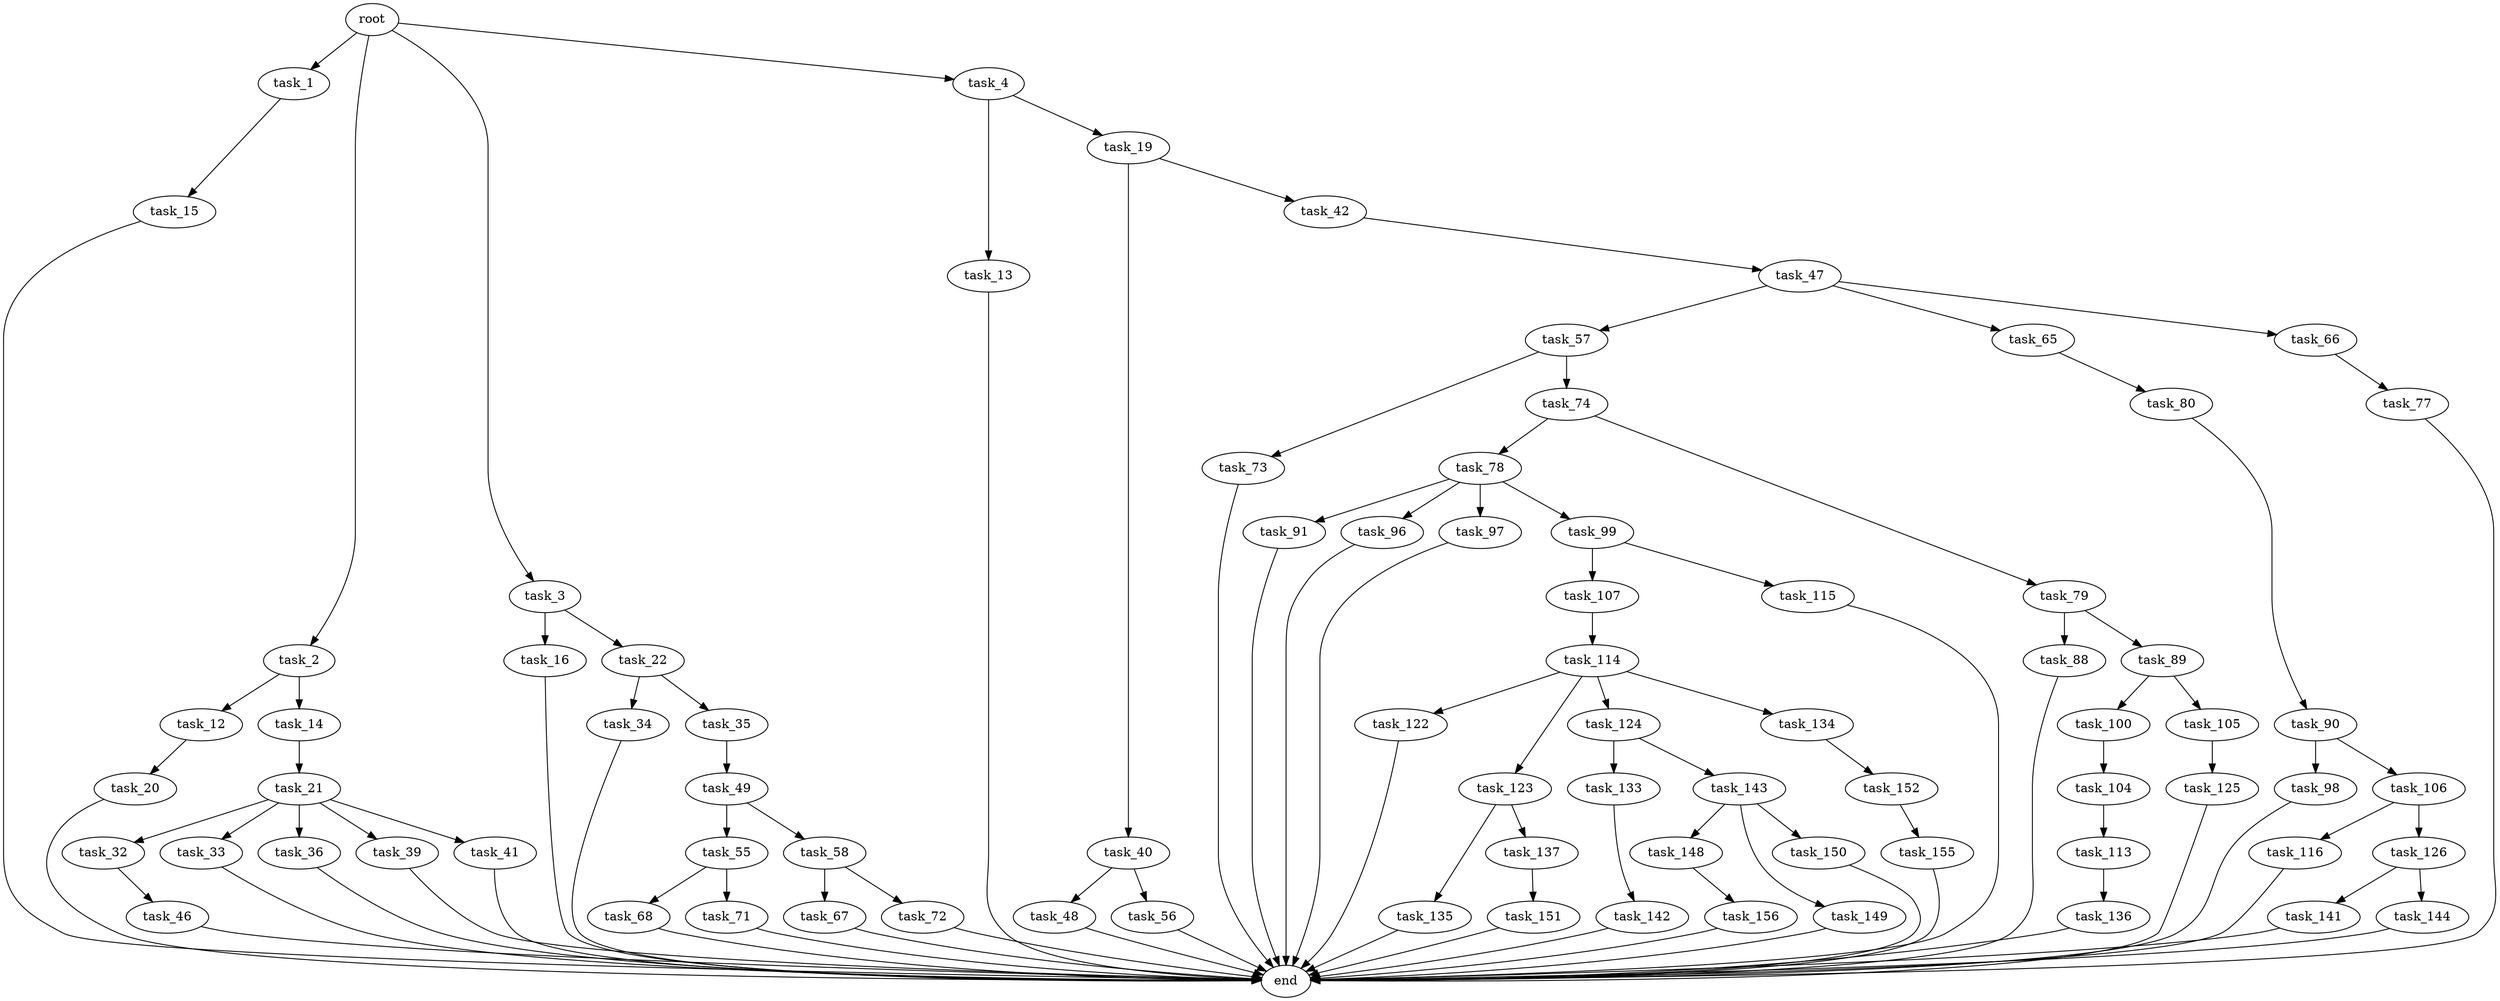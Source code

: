 digraph G {
  root [size="0.000000"];
  task_1 [size="5175077919.000000"];
  task_2 [size="324220930817.000000"];
  task_3 [size="68719476736.000000"];
  task_4 [size="18288505756.000000"];
  task_15 [size="42808797503.000000"];
  task_12 [size="1389696533.000000"];
  task_14 [size="549755813888.000000"];
  task_16 [size="815836050450.000000"];
  task_22 [size="153302617632.000000"];
  task_13 [size="98788753836.000000"];
  task_19 [size="54826171715.000000"];
  task_20 [size="245545855419.000000"];
  end [size="0.000000"];
  task_21 [size="1073741824000.000000"];
  task_40 [size="13089904984.000000"];
  task_42 [size="58557327361.000000"];
  task_32 [size="23436836274.000000"];
  task_33 [size="68719476736.000000"];
  task_36 [size="8589934592.000000"];
  task_39 [size="417037357248.000000"];
  task_41 [size="509694575429.000000"];
  task_34 [size="7578942886.000000"];
  task_35 [size="40321521675.000000"];
  task_46 [size="162408206478.000000"];
  task_49 [size="1073741824000.000000"];
  task_48 [size="24450514228.000000"];
  task_56 [size="231928233984.000000"];
  task_47 [size="7055100616.000000"];
  task_57 [size="549755813888.000000"];
  task_65 [size="8589934592.000000"];
  task_66 [size="390897773994.000000"];
  task_55 [size="549755813888.000000"];
  task_58 [size="68719476736.000000"];
  task_68 [size="4212570660.000000"];
  task_71 [size="134217728000.000000"];
  task_73 [size="848039849488.000000"];
  task_74 [size="782757789696.000000"];
  task_67 [size="900747761.000000"];
  task_72 [size="4659662018.000000"];
  task_80 [size="41453400303.000000"];
  task_77 [size="10650533766.000000"];
  task_78 [size="22597818759.000000"];
  task_79 [size="549755813888.000000"];
  task_91 [size="68719476736.000000"];
  task_96 [size="1290511821883.000000"];
  task_97 [size="3855407091.000000"];
  task_99 [size="549755813888.000000"];
  task_88 [size="13772142150.000000"];
  task_89 [size="18178216358.000000"];
  task_90 [size="134217728000.000000"];
  task_100 [size="31188585589.000000"];
  task_105 [size="68719476736.000000"];
  task_98 [size="231928233984.000000"];
  task_106 [size="112124649199.000000"];
  task_107 [size="3269186814.000000"];
  task_115 [size="365066982704.000000"];
  task_104 [size="545525038430.000000"];
  task_113 [size="4306195495.000000"];
  task_125 [size="4828480525.000000"];
  task_116 [size="487667216799.000000"];
  task_126 [size="3090666799.000000"];
  task_114 [size="68719476736.000000"];
  task_136 [size="39030203237.000000"];
  task_122 [size="8589934592.000000"];
  task_123 [size="1073741824000.000000"];
  task_124 [size="549755813888.000000"];
  task_134 [size="5791620112.000000"];
  task_135 [size="30973554728.000000"];
  task_137 [size="231928233984.000000"];
  task_133 [size="39302773964.000000"];
  task_143 [size="6329410221.000000"];
  task_141 [size="2967705512.000000"];
  task_144 [size="180391684644.000000"];
  task_142 [size="231928233984.000000"];
  task_152 [size="168949286428.000000"];
  task_151 [size="232255700830.000000"];
  task_148 [size="688900257.000000"];
  task_149 [size="41096694412.000000"];
  task_150 [size="40217052691.000000"];
  task_156 [size="173944799065.000000"];
  task_155 [size="3446459750.000000"];

  root -> task_1 [size="1.000000"];
  root -> task_2 [size="1.000000"];
  root -> task_3 [size="1.000000"];
  root -> task_4 [size="1.000000"];
  task_1 -> task_15 [size="209715200.000000"];
  task_2 -> task_12 [size="301989888.000000"];
  task_2 -> task_14 [size="301989888.000000"];
  task_3 -> task_16 [size="134217728.000000"];
  task_3 -> task_22 [size="134217728.000000"];
  task_4 -> task_13 [size="301989888.000000"];
  task_4 -> task_19 [size="301989888.000000"];
  task_15 -> end [size="1.000000"];
  task_12 -> task_20 [size="75497472.000000"];
  task_14 -> task_21 [size="536870912.000000"];
  task_16 -> end [size="1.000000"];
  task_22 -> task_34 [size="134217728.000000"];
  task_22 -> task_35 [size="134217728.000000"];
  task_13 -> end [size="1.000000"];
  task_19 -> task_40 [size="209715200.000000"];
  task_19 -> task_42 [size="209715200.000000"];
  task_20 -> end [size="1.000000"];
  task_21 -> task_32 [size="838860800.000000"];
  task_21 -> task_33 [size="838860800.000000"];
  task_21 -> task_36 [size="838860800.000000"];
  task_21 -> task_39 [size="838860800.000000"];
  task_21 -> task_41 [size="838860800.000000"];
  task_40 -> task_48 [size="411041792.000000"];
  task_40 -> task_56 [size="411041792.000000"];
  task_42 -> task_47 [size="75497472.000000"];
  task_32 -> task_46 [size="33554432.000000"];
  task_33 -> end [size="1.000000"];
  task_36 -> end [size="1.000000"];
  task_39 -> end [size="1.000000"];
  task_41 -> end [size="1.000000"];
  task_34 -> end [size="1.000000"];
  task_35 -> task_49 [size="838860800.000000"];
  task_46 -> end [size="1.000000"];
  task_49 -> task_55 [size="838860800.000000"];
  task_49 -> task_58 [size="838860800.000000"];
  task_48 -> end [size="1.000000"];
  task_56 -> end [size="1.000000"];
  task_47 -> task_57 [size="33554432.000000"];
  task_47 -> task_65 [size="33554432.000000"];
  task_47 -> task_66 [size="33554432.000000"];
  task_57 -> task_73 [size="536870912.000000"];
  task_57 -> task_74 [size="536870912.000000"];
  task_65 -> task_80 [size="33554432.000000"];
  task_66 -> task_77 [size="411041792.000000"];
  task_55 -> task_68 [size="536870912.000000"];
  task_55 -> task_71 [size="536870912.000000"];
  task_58 -> task_67 [size="134217728.000000"];
  task_58 -> task_72 [size="134217728.000000"];
  task_68 -> end [size="1.000000"];
  task_71 -> end [size="1.000000"];
  task_73 -> end [size="1.000000"];
  task_74 -> task_78 [size="679477248.000000"];
  task_74 -> task_79 [size="679477248.000000"];
  task_67 -> end [size="1.000000"];
  task_72 -> end [size="1.000000"];
  task_80 -> task_90 [size="838860800.000000"];
  task_77 -> end [size="1.000000"];
  task_78 -> task_91 [size="838860800.000000"];
  task_78 -> task_96 [size="838860800.000000"];
  task_78 -> task_97 [size="838860800.000000"];
  task_78 -> task_99 [size="838860800.000000"];
  task_79 -> task_88 [size="536870912.000000"];
  task_79 -> task_89 [size="536870912.000000"];
  task_91 -> end [size="1.000000"];
  task_96 -> end [size="1.000000"];
  task_97 -> end [size="1.000000"];
  task_99 -> task_107 [size="536870912.000000"];
  task_99 -> task_115 [size="536870912.000000"];
  task_88 -> end [size="1.000000"];
  task_89 -> task_100 [size="301989888.000000"];
  task_89 -> task_105 [size="301989888.000000"];
  task_90 -> task_98 [size="209715200.000000"];
  task_90 -> task_106 [size="209715200.000000"];
  task_100 -> task_104 [size="679477248.000000"];
  task_105 -> task_125 [size="134217728.000000"];
  task_98 -> end [size="1.000000"];
  task_106 -> task_116 [size="209715200.000000"];
  task_106 -> task_126 [size="209715200.000000"];
  task_107 -> task_114 [size="134217728.000000"];
  task_115 -> end [size="1.000000"];
  task_104 -> task_113 [size="838860800.000000"];
  task_113 -> task_136 [size="75497472.000000"];
  task_125 -> end [size="1.000000"];
  task_116 -> end [size="1.000000"];
  task_126 -> task_141 [size="301989888.000000"];
  task_126 -> task_144 [size="301989888.000000"];
  task_114 -> task_122 [size="134217728.000000"];
  task_114 -> task_123 [size="134217728.000000"];
  task_114 -> task_124 [size="134217728.000000"];
  task_114 -> task_134 [size="134217728.000000"];
  task_136 -> end [size="1.000000"];
  task_122 -> end [size="1.000000"];
  task_123 -> task_135 [size="838860800.000000"];
  task_123 -> task_137 [size="838860800.000000"];
  task_124 -> task_133 [size="536870912.000000"];
  task_124 -> task_143 [size="536870912.000000"];
  task_134 -> task_152 [size="209715200.000000"];
  task_135 -> end [size="1.000000"];
  task_137 -> task_151 [size="301989888.000000"];
  task_133 -> task_142 [size="679477248.000000"];
  task_143 -> task_148 [size="134217728.000000"];
  task_143 -> task_149 [size="134217728.000000"];
  task_143 -> task_150 [size="134217728.000000"];
  task_141 -> end [size="1.000000"];
  task_144 -> end [size="1.000000"];
  task_142 -> end [size="1.000000"];
  task_152 -> task_155 [size="536870912.000000"];
  task_151 -> end [size="1.000000"];
  task_148 -> task_156 [size="33554432.000000"];
  task_149 -> end [size="1.000000"];
  task_150 -> end [size="1.000000"];
  task_156 -> end [size="1.000000"];
  task_155 -> end [size="1.000000"];
}
